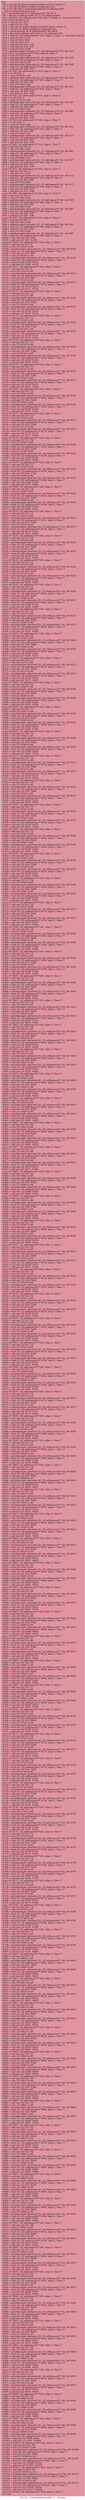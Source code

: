 digraph "CFG for '_Z14multiplicacionPiS_S_' function" {
	label="CFG for '_Z14multiplicacionPiS_S_' function";

	Node0x5a20400 [shape=record,color="#b70d28ff", style=filled, fillcolor="#b70d2870",label="{%3:\l  %4 = tail call i32 @llvm.amdgcn.workitem.id.x(), !range !4\l  %5 = tail call i32 @llvm.amdgcn.workgroup.id.x()\l  %6 = tail call align 4 dereferenceable(64) i8 addrspace(4)*\l... @llvm.amdgcn.dispatch.ptr()\l  %7 = getelementptr i8, i8 addrspace(4)* %6, i64 4\l  %8 = bitcast i8 addrspace(4)* %7 to i16 addrspace(4)*\l  %9 = load i16, i16 addrspace(4)* %8, align 4, !range !5, !invariant.load !6\l  %10 = zext i16 %9 to i32\l  %11 = mul i32 %5, %10\l  %12 = add i32 %11, %4\l  %13 = tail call i32 @llvm.amdgcn.workitem.id.y(), !range !4\l  %14 = tail call i32 @llvm.amdgcn.workgroup.id.y()\l  %15 = getelementptr i8, i8 addrspace(4)* %6, i64 6\l  %16 = bitcast i8 addrspace(4)* %15 to i16 addrspace(4)*\l  %17 = load i16, i16 addrspace(4)* %16, align 2, !range !5, !invariant.load !6\l  %18 = zext i16 %17 to i32\l  %19 = mul i32 %14, %18\l  %20 = add i32 %19, %13\l  %21 = mul nsw i32 %12, 100\l  %22 = add nsw i32 %20, %21\l  %23 = sext i32 %22 to i64\l  %24 = getelementptr inbounds i32, i32 addrspace(1)* %2, i64 %23\l  store i32 0, i32 addrspace(1)* %24, align 4, !tbaa !7\l  %25 = sext i32 %21 to i64\l  %26 = getelementptr inbounds i32, i32 addrspace(1)* %0, i64 %25\l  %27 = load i32, i32 addrspace(1)* %26, align 4, !tbaa !7\l  %28 = sext i32 %20 to i64\l  %29 = getelementptr inbounds i32, i32 addrspace(1)* %1, i64 %28\l  %30 = load i32, i32 addrspace(1)* %29, align 4, !tbaa !7\l  %31 = mul nsw i32 %30, %27\l  store i32 %31, i32 addrspace(1)* %24, align 4, !tbaa !7\l  %32 = or i32 %21, 1\l  %33 = sext i32 %32 to i64\l  %34 = getelementptr inbounds i32, i32 addrspace(1)* %0, i64 %33\l  %35 = load i32, i32 addrspace(1)* %34, align 4, !tbaa !7\l  %36 = add nsw i32 %20, 100\l  %37 = sext i32 %36 to i64\l  %38 = getelementptr inbounds i32, i32 addrspace(1)* %1, i64 %37\l  %39 = load i32, i32 addrspace(1)* %38, align 4, !tbaa !7\l  %40 = mul nsw i32 %39, %35\l  %41 = add nsw i32 %31, %40\l  store i32 %41, i32 addrspace(1)* %24, align 4, !tbaa !7\l  %42 = or i32 %21, 2\l  %43 = sext i32 %42 to i64\l  %44 = getelementptr inbounds i32, i32 addrspace(1)* %0, i64 %43\l  %45 = load i32, i32 addrspace(1)* %44, align 4, !tbaa !7\l  %46 = add nsw i32 %20, 200\l  %47 = sext i32 %46 to i64\l  %48 = getelementptr inbounds i32, i32 addrspace(1)* %1, i64 %47\l  %49 = load i32, i32 addrspace(1)* %48, align 4, !tbaa !7\l  %50 = mul nsw i32 %49, %45\l  %51 = add nsw i32 %41, %50\l  store i32 %51, i32 addrspace(1)* %24, align 4, !tbaa !7\l  %52 = or i32 %21, 3\l  %53 = sext i32 %52 to i64\l  %54 = getelementptr inbounds i32, i32 addrspace(1)* %0, i64 %53\l  %55 = load i32, i32 addrspace(1)* %54, align 4, !tbaa !7\l  %56 = add nsw i32 %20, 300\l  %57 = sext i32 %56 to i64\l  %58 = getelementptr inbounds i32, i32 addrspace(1)* %1, i64 %57\l  %59 = load i32, i32 addrspace(1)* %58, align 4, !tbaa !7\l  %60 = mul nsw i32 %59, %55\l  %61 = add nsw i32 %51, %60\l  store i32 %61, i32 addrspace(1)* %24, align 4, !tbaa !7\l  %62 = add nsw i32 %21, 4\l  %63 = sext i32 %62 to i64\l  %64 = getelementptr inbounds i32, i32 addrspace(1)* %0, i64 %63\l  %65 = load i32, i32 addrspace(1)* %64, align 4, !tbaa !7\l  %66 = add nsw i32 %20, 400\l  %67 = sext i32 %66 to i64\l  %68 = getelementptr inbounds i32, i32 addrspace(1)* %1, i64 %67\l  %69 = load i32, i32 addrspace(1)* %68, align 4, !tbaa !7\l  %70 = mul nsw i32 %69, %65\l  %71 = add nsw i32 %61, %70\l  store i32 %71, i32 addrspace(1)* %24, align 4, !tbaa !7\l  %72 = add nsw i32 %21, 5\l  %73 = sext i32 %72 to i64\l  %74 = getelementptr inbounds i32, i32 addrspace(1)* %0, i64 %73\l  %75 = load i32, i32 addrspace(1)* %74, align 4, !tbaa !7\l  %76 = add nsw i32 %20, 500\l  %77 = sext i32 %76 to i64\l  %78 = getelementptr inbounds i32, i32 addrspace(1)* %1, i64 %77\l  %79 = load i32, i32 addrspace(1)* %78, align 4, !tbaa !7\l  %80 = mul nsw i32 %79, %75\l  %81 = add nsw i32 %71, %80\l  store i32 %81, i32 addrspace(1)* %24, align 4, !tbaa !7\l  %82 = add nsw i32 %21, 6\l  %83 = sext i32 %82 to i64\l  %84 = getelementptr inbounds i32, i32 addrspace(1)* %0, i64 %83\l  %85 = load i32, i32 addrspace(1)* %84, align 4, !tbaa !7\l  %86 = add nsw i32 %20, 600\l  %87 = sext i32 %86 to i64\l  %88 = getelementptr inbounds i32, i32 addrspace(1)* %1, i64 %87\l  %89 = load i32, i32 addrspace(1)* %88, align 4, !tbaa !7\l  %90 = mul nsw i32 %89, %85\l  %91 = add nsw i32 %81, %90\l  store i32 %91, i32 addrspace(1)* %24, align 4, !tbaa !7\l  %92 = add nsw i32 %21, 7\l  %93 = sext i32 %92 to i64\l  %94 = getelementptr inbounds i32, i32 addrspace(1)* %0, i64 %93\l  %95 = load i32, i32 addrspace(1)* %94, align 4, !tbaa !7\l  %96 = add nsw i32 %20, 700\l  %97 = sext i32 %96 to i64\l  %98 = getelementptr inbounds i32, i32 addrspace(1)* %1, i64 %97\l  %99 = load i32, i32 addrspace(1)* %98, align 4, !tbaa !7\l  %100 = mul nsw i32 %99, %95\l  %101 = add nsw i32 %91, %100\l  store i32 %101, i32 addrspace(1)* %24, align 4, !tbaa !7\l  %102 = add nsw i32 %21, 8\l  %103 = sext i32 %102 to i64\l  %104 = getelementptr inbounds i32, i32 addrspace(1)* %0, i64 %103\l  %105 = load i32, i32 addrspace(1)* %104, align 4, !tbaa !7\l  %106 = add nsw i32 %20, 800\l  %107 = sext i32 %106 to i64\l  %108 = getelementptr inbounds i32, i32 addrspace(1)* %1, i64 %107\l  %109 = load i32, i32 addrspace(1)* %108, align 4, !tbaa !7\l  %110 = mul nsw i32 %109, %105\l  %111 = add nsw i32 %101, %110\l  store i32 %111, i32 addrspace(1)* %24, align 4, !tbaa !7\l  %112 = add nsw i32 %21, 9\l  %113 = sext i32 %112 to i64\l  %114 = getelementptr inbounds i32, i32 addrspace(1)* %0, i64 %113\l  %115 = load i32, i32 addrspace(1)* %114, align 4, !tbaa !7\l  %116 = add nsw i32 %20, 900\l  %117 = sext i32 %116 to i64\l  %118 = getelementptr inbounds i32, i32 addrspace(1)* %1, i64 %117\l  %119 = load i32, i32 addrspace(1)* %118, align 4, !tbaa !7\l  %120 = mul nsw i32 %119, %115\l  %121 = add nsw i32 %111, %120\l  store i32 %121, i32 addrspace(1)* %24, align 4, !tbaa !7\l  %122 = add nsw i32 %21, 10\l  %123 = sext i32 %122 to i64\l  %124 = getelementptr inbounds i32, i32 addrspace(1)* %0, i64 %123\l  %125 = load i32, i32 addrspace(1)* %124, align 4, !tbaa !7\l  %126 = add nsw i32 %20, 1000\l  %127 = sext i32 %126 to i64\l  %128 = getelementptr inbounds i32, i32 addrspace(1)* %1, i64 %127\l  %129 = load i32, i32 addrspace(1)* %128, align 4, !tbaa !7\l  %130 = mul nsw i32 %129, %125\l  %131 = add nsw i32 %121, %130\l  store i32 %131, i32 addrspace(1)* %24, align 4, !tbaa !7\l  %132 = add nsw i32 %21, 11\l  %133 = sext i32 %132 to i64\l  %134 = getelementptr inbounds i32, i32 addrspace(1)* %0, i64 %133\l  %135 = load i32, i32 addrspace(1)* %134, align 4, !tbaa !7\l  %136 = add nsw i32 %20, 1100\l  %137 = sext i32 %136 to i64\l  %138 = getelementptr inbounds i32, i32 addrspace(1)* %1, i64 %137\l  %139 = load i32, i32 addrspace(1)* %138, align 4, !tbaa !7\l  %140 = mul nsw i32 %139, %135\l  %141 = add nsw i32 %131, %140\l  store i32 %141, i32 addrspace(1)* %24, align 4, !tbaa !7\l  %142 = add nsw i32 %21, 12\l  %143 = sext i32 %142 to i64\l  %144 = getelementptr inbounds i32, i32 addrspace(1)* %0, i64 %143\l  %145 = load i32, i32 addrspace(1)* %144, align 4, !tbaa !7\l  %146 = add nsw i32 %20, 1200\l  %147 = sext i32 %146 to i64\l  %148 = getelementptr inbounds i32, i32 addrspace(1)* %1, i64 %147\l  %149 = load i32, i32 addrspace(1)* %148, align 4, !tbaa !7\l  %150 = mul nsw i32 %149, %145\l  %151 = add nsw i32 %141, %150\l  store i32 %151, i32 addrspace(1)* %24, align 4, !tbaa !7\l  %152 = add nsw i32 %21, 13\l  %153 = sext i32 %152 to i64\l  %154 = getelementptr inbounds i32, i32 addrspace(1)* %0, i64 %153\l  %155 = load i32, i32 addrspace(1)* %154, align 4, !tbaa !7\l  %156 = add nsw i32 %20, 1300\l  %157 = sext i32 %156 to i64\l  %158 = getelementptr inbounds i32, i32 addrspace(1)* %1, i64 %157\l  %159 = load i32, i32 addrspace(1)* %158, align 4, !tbaa !7\l  %160 = mul nsw i32 %159, %155\l  %161 = add nsw i32 %151, %160\l  store i32 %161, i32 addrspace(1)* %24, align 4, !tbaa !7\l  %162 = add nsw i32 %21, 14\l  %163 = sext i32 %162 to i64\l  %164 = getelementptr inbounds i32, i32 addrspace(1)* %0, i64 %163\l  %165 = load i32, i32 addrspace(1)* %164, align 4, !tbaa !7\l  %166 = add nsw i32 %20, 1400\l  %167 = sext i32 %166 to i64\l  %168 = getelementptr inbounds i32, i32 addrspace(1)* %1, i64 %167\l  %169 = load i32, i32 addrspace(1)* %168, align 4, !tbaa !7\l  %170 = mul nsw i32 %169, %165\l  %171 = add nsw i32 %161, %170\l  store i32 %171, i32 addrspace(1)* %24, align 4, !tbaa !7\l  %172 = add nsw i32 %21, 15\l  %173 = sext i32 %172 to i64\l  %174 = getelementptr inbounds i32, i32 addrspace(1)* %0, i64 %173\l  %175 = load i32, i32 addrspace(1)* %174, align 4, !tbaa !7\l  %176 = add nsw i32 %20, 1500\l  %177 = sext i32 %176 to i64\l  %178 = getelementptr inbounds i32, i32 addrspace(1)* %1, i64 %177\l  %179 = load i32, i32 addrspace(1)* %178, align 4, !tbaa !7\l  %180 = mul nsw i32 %179, %175\l  %181 = add nsw i32 %171, %180\l  store i32 %181, i32 addrspace(1)* %24, align 4, !tbaa !7\l  %182 = add nsw i32 %21, 16\l  %183 = sext i32 %182 to i64\l  %184 = getelementptr inbounds i32, i32 addrspace(1)* %0, i64 %183\l  %185 = load i32, i32 addrspace(1)* %184, align 4, !tbaa !7\l  %186 = add nsw i32 %20, 1600\l  %187 = sext i32 %186 to i64\l  %188 = getelementptr inbounds i32, i32 addrspace(1)* %1, i64 %187\l  %189 = load i32, i32 addrspace(1)* %188, align 4, !tbaa !7\l  %190 = mul nsw i32 %189, %185\l  %191 = add nsw i32 %181, %190\l  store i32 %191, i32 addrspace(1)* %24, align 4, !tbaa !7\l  %192 = add nsw i32 %21, 17\l  %193 = sext i32 %192 to i64\l  %194 = getelementptr inbounds i32, i32 addrspace(1)* %0, i64 %193\l  %195 = load i32, i32 addrspace(1)* %194, align 4, !tbaa !7\l  %196 = add nsw i32 %20, 1700\l  %197 = sext i32 %196 to i64\l  %198 = getelementptr inbounds i32, i32 addrspace(1)* %1, i64 %197\l  %199 = load i32, i32 addrspace(1)* %198, align 4, !tbaa !7\l  %200 = mul nsw i32 %199, %195\l  %201 = add nsw i32 %191, %200\l  store i32 %201, i32 addrspace(1)* %24, align 4, !tbaa !7\l  %202 = add nsw i32 %21, 18\l  %203 = sext i32 %202 to i64\l  %204 = getelementptr inbounds i32, i32 addrspace(1)* %0, i64 %203\l  %205 = load i32, i32 addrspace(1)* %204, align 4, !tbaa !7\l  %206 = add nsw i32 %20, 1800\l  %207 = sext i32 %206 to i64\l  %208 = getelementptr inbounds i32, i32 addrspace(1)* %1, i64 %207\l  %209 = load i32, i32 addrspace(1)* %208, align 4, !tbaa !7\l  %210 = mul nsw i32 %209, %205\l  %211 = add nsw i32 %201, %210\l  store i32 %211, i32 addrspace(1)* %24, align 4, !tbaa !7\l  %212 = add nsw i32 %21, 19\l  %213 = sext i32 %212 to i64\l  %214 = getelementptr inbounds i32, i32 addrspace(1)* %0, i64 %213\l  %215 = load i32, i32 addrspace(1)* %214, align 4, !tbaa !7\l  %216 = add nsw i32 %20, 1900\l  %217 = sext i32 %216 to i64\l  %218 = getelementptr inbounds i32, i32 addrspace(1)* %1, i64 %217\l  %219 = load i32, i32 addrspace(1)* %218, align 4, !tbaa !7\l  %220 = mul nsw i32 %219, %215\l  %221 = add nsw i32 %211, %220\l  store i32 %221, i32 addrspace(1)* %24, align 4, !tbaa !7\l  %222 = add nsw i32 %21, 20\l  %223 = sext i32 %222 to i64\l  %224 = getelementptr inbounds i32, i32 addrspace(1)* %0, i64 %223\l  %225 = load i32, i32 addrspace(1)* %224, align 4, !tbaa !7\l  %226 = add nsw i32 %20, 2000\l  %227 = sext i32 %226 to i64\l  %228 = getelementptr inbounds i32, i32 addrspace(1)* %1, i64 %227\l  %229 = load i32, i32 addrspace(1)* %228, align 4, !tbaa !7\l  %230 = mul nsw i32 %229, %225\l  %231 = add nsw i32 %221, %230\l  store i32 %231, i32 addrspace(1)* %24, align 4, !tbaa !7\l  %232 = add nsw i32 %21, 21\l  %233 = sext i32 %232 to i64\l  %234 = getelementptr inbounds i32, i32 addrspace(1)* %0, i64 %233\l  %235 = load i32, i32 addrspace(1)* %234, align 4, !tbaa !7\l  %236 = add nsw i32 %20, 2100\l  %237 = sext i32 %236 to i64\l  %238 = getelementptr inbounds i32, i32 addrspace(1)* %1, i64 %237\l  %239 = load i32, i32 addrspace(1)* %238, align 4, !tbaa !7\l  %240 = mul nsw i32 %239, %235\l  %241 = add nsw i32 %231, %240\l  store i32 %241, i32 addrspace(1)* %24, align 4, !tbaa !7\l  %242 = add nsw i32 %21, 22\l  %243 = sext i32 %242 to i64\l  %244 = getelementptr inbounds i32, i32 addrspace(1)* %0, i64 %243\l  %245 = load i32, i32 addrspace(1)* %244, align 4, !tbaa !7\l  %246 = add nsw i32 %20, 2200\l  %247 = sext i32 %246 to i64\l  %248 = getelementptr inbounds i32, i32 addrspace(1)* %1, i64 %247\l  %249 = load i32, i32 addrspace(1)* %248, align 4, !tbaa !7\l  %250 = mul nsw i32 %249, %245\l  %251 = add nsw i32 %241, %250\l  store i32 %251, i32 addrspace(1)* %24, align 4, !tbaa !7\l  %252 = add nsw i32 %21, 23\l  %253 = sext i32 %252 to i64\l  %254 = getelementptr inbounds i32, i32 addrspace(1)* %0, i64 %253\l  %255 = load i32, i32 addrspace(1)* %254, align 4, !tbaa !7\l  %256 = add nsw i32 %20, 2300\l  %257 = sext i32 %256 to i64\l  %258 = getelementptr inbounds i32, i32 addrspace(1)* %1, i64 %257\l  %259 = load i32, i32 addrspace(1)* %258, align 4, !tbaa !7\l  %260 = mul nsw i32 %259, %255\l  %261 = add nsw i32 %251, %260\l  store i32 %261, i32 addrspace(1)* %24, align 4, !tbaa !7\l  %262 = add nsw i32 %21, 24\l  %263 = sext i32 %262 to i64\l  %264 = getelementptr inbounds i32, i32 addrspace(1)* %0, i64 %263\l  %265 = load i32, i32 addrspace(1)* %264, align 4, !tbaa !7\l  %266 = add nsw i32 %20, 2400\l  %267 = sext i32 %266 to i64\l  %268 = getelementptr inbounds i32, i32 addrspace(1)* %1, i64 %267\l  %269 = load i32, i32 addrspace(1)* %268, align 4, !tbaa !7\l  %270 = mul nsw i32 %269, %265\l  %271 = add nsw i32 %261, %270\l  store i32 %271, i32 addrspace(1)* %24, align 4, !tbaa !7\l  %272 = add nsw i32 %21, 25\l  %273 = sext i32 %272 to i64\l  %274 = getelementptr inbounds i32, i32 addrspace(1)* %0, i64 %273\l  %275 = load i32, i32 addrspace(1)* %274, align 4, !tbaa !7\l  %276 = add nsw i32 %20, 2500\l  %277 = sext i32 %276 to i64\l  %278 = getelementptr inbounds i32, i32 addrspace(1)* %1, i64 %277\l  %279 = load i32, i32 addrspace(1)* %278, align 4, !tbaa !7\l  %280 = mul nsw i32 %279, %275\l  %281 = add nsw i32 %271, %280\l  store i32 %281, i32 addrspace(1)* %24, align 4, !tbaa !7\l  %282 = add nsw i32 %21, 26\l  %283 = sext i32 %282 to i64\l  %284 = getelementptr inbounds i32, i32 addrspace(1)* %0, i64 %283\l  %285 = load i32, i32 addrspace(1)* %284, align 4, !tbaa !7\l  %286 = add nsw i32 %20, 2600\l  %287 = sext i32 %286 to i64\l  %288 = getelementptr inbounds i32, i32 addrspace(1)* %1, i64 %287\l  %289 = load i32, i32 addrspace(1)* %288, align 4, !tbaa !7\l  %290 = mul nsw i32 %289, %285\l  %291 = add nsw i32 %281, %290\l  store i32 %291, i32 addrspace(1)* %24, align 4, !tbaa !7\l  %292 = add nsw i32 %21, 27\l  %293 = sext i32 %292 to i64\l  %294 = getelementptr inbounds i32, i32 addrspace(1)* %0, i64 %293\l  %295 = load i32, i32 addrspace(1)* %294, align 4, !tbaa !7\l  %296 = add nsw i32 %20, 2700\l  %297 = sext i32 %296 to i64\l  %298 = getelementptr inbounds i32, i32 addrspace(1)* %1, i64 %297\l  %299 = load i32, i32 addrspace(1)* %298, align 4, !tbaa !7\l  %300 = mul nsw i32 %299, %295\l  %301 = add nsw i32 %291, %300\l  store i32 %301, i32 addrspace(1)* %24, align 4, !tbaa !7\l  %302 = add nsw i32 %21, 28\l  %303 = sext i32 %302 to i64\l  %304 = getelementptr inbounds i32, i32 addrspace(1)* %0, i64 %303\l  %305 = load i32, i32 addrspace(1)* %304, align 4, !tbaa !7\l  %306 = add nsw i32 %20, 2800\l  %307 = sext i32 %306 to i64\l  %308 = getelementptr inbounds i32, i32 addrspace(1)* %1, i64 %307\l  %309 = load i32, i32 addrspace(1)* %308, align 4, !tbaa !7\l  %310 = mul nsw i32 %309, %305\l  %311 = add nsw i32 %301, %310\l  store i32 %311, i32 addrspace(1)* %24, align 4, !tbaa !7\l  %312 = add nsw i32 %21, 29\l  %313 = sext i32 %312 to i64\l  %314 = getelementptr inbounds i32, i32 addrspace(1)* %0, i64 %313\l  %315 = load i32, i32 addrspace(1)* %314, align 4, !tbaa !7\l  %316 = add nsw i32 %20, 2900\l  %317 = sext i32 %316 to i64\l  %318 = getelementptr inbounds i32, i32 addrspace(1)* %1, i64 %317\l  %319 = load i32, i32 addrspace(1)* %318, align 4, !tbaa !7\l  %320 = mul nsw i32 %319, %315\l  %321 = add nsw i32 %311, %320\l  store i32 %321, i32 addrspace(1)* %24, align 4, !tbaa !7\l  %322 = add nsw i32 %21, 30\l  %323 = sext i32 %322 to i64\l  %324 = getelementptr inbounds i32, i32 addrspace(1)* %0, i64 %323\l  %325 = load i32, i32 addrspace(1)* %324, align 4, !tbaa !7\l  %326 = add nsw i32 %20, 3000\l  %327 = sext i32 %326 to i64\l  %328 = getelementptr inbounds i32, i32 addrspace(1)* %1, i64 %327\l  %329 = load i32, i32 addrspace(1)* %328, align 4, !tbaa !7\l  %330 = mul nsw i32 %329, %325\l  %331 = add nsw i32 %321, %330\l  store i32 %331, i32 addrspace(1)* %24, align 4, !tbaa !7\l  %332 = add nsw i32 %21, 31\l  %333 = sext i32 %332 to i64\l  %334 = getelementptr inbounds i32, i32 addrspace(1)* %0, i64 %333\l  %335 = load i32, i32 addrspace(1)* %334, align 4, !tbaa !7\l  %336 = add nsw i32 %20, 3100\l  %337 = sext i32 %336 to i64\l  %338 = getelementptr inbounds i32, i32 addrspace(1)* %1, i64 %337\l  %339 = load i32, i32 addrspace(1)* %338, align 4, !tbaa !7\l  %340 = mul nsw i32 %339, %335\l  %341 = add nsw i32 %331, %340\l  store i32 %341, i32 addrspace(1)* %24, align 4, !tbaa !7\l  %342 = add nsw i32 %21, 32\l  %343 = sext i32 %342 to i64\l  %344 = getelementptr inbounds i32, i32 addrspace(1)* %0, i64 %343\l  %345 = load i32, i32 addrspace(1)* %344, align 4, !tbaa !7\l  %346 = add nsw i32 %20, 3200\l  %347 = sext i32 %346 to i64\l  %348 = getelementptr inbounds i32, i32 addrspace(1)* %1, i64 %347\l  %349 = load i32, i32 addrspace(1)* %348, align 4, !tbaa !7\l  %350 = mul nsw i32 %349, %345\l  %351 = add nsw i32 %341, %350\l  store i32 %351, i32 addrspace(1)* %24, align 4, !tbaa !7\l  %352 = add nsw i32 %21, 33\l  %353 = sext i32 %352 to i64\l  %354 = getelementptr inbounds i32, i32 addrspace(1)* %0, i64 %353\l  %355 = load i32, i32 addrspace(1)* %354, align 4, !tbaa !7\l  %356 = add nsw i32 %20, 3300\l  %357 = sext i32 %356 to i64\l  %358 = getelementptr inbounds i32, i32 addrspace(1)* %1, i64 %357\l  %359 = load i32, i32 addrspace(1)* %358, align 4, !tbaa !7\l  %360 = mul nsw i32 %359, %355\l  %361 = add nsw i32 %351, %360\l  store i32 %361, i32 addrspace(1)* %24, align 4, !tbaa !7\l  %362 = add nsw i32 %21, 34\l  %363 = sext i32 %362 to i64\l  %364 = getelementptr inbounds i32, i32 addrspace(1)* %0, i64 %363\l  %365 = load i32, i32 addrspace(1)* %364, align 4, !tbaa !7\l  %366 = add nsw i32 %20, 3400\l  %367 = sext i32 %366 to i64\l  %368 = getelementptr inbounds i32, i32 addrspace(1)* %1, i64 %367\l  %369 = load i32, i32 addrspace(1)* %368, align 4, !tbaa !7\l  %370 = mul nsw i32 %369, %365\l  %371 = add nsw i32 %361, %370\l  store i32 %371, i32 addrspace(1)* %24, align 4, !tbaa !7\l  %372 = add nsw i32 %21, 35\l  %373 = sext i32 %372 to i64\l  %374 = getelementptr inbounds i32, i32 addrspace(1)* %0, i64 %373\l  %375 = load i32, i32 addrspace(1)* %374, align 4, !tbaa !7\l  %376 = add nsw i32 %20, 3500\l  %377 = sext i32 %376 to i64\l  %378 = getelementptr inbounds i32, i32 addrspace(1)* %1, i64 %377\l  %379 = load i32, i32 addrspace(1)* %378, align 4, !tbaa !7\l  %380 = mul nsw i32 %379, %375\l  %381 = add nsw i32 %371, %380\l  store i32 %381, i32 addrspace(1)* %24, align 4, !tbaa !7\l  %382 = add nsw i32 %21, 36\l  %383 = sext i32 %382 to i64\l  %384 = getelementptr inbounds i32, i32 addrspace(1)* %0, i64 %383\l  %385 = load i32, i32 addrspace(1)* %384, align 4, !tbaa !7\l  %386 = add nsw i32 %20, 3600\l  %387 = sext i32 %386 to i64\l  %388 = getelementptr inbounds i32, i32 addrspace(1)* %1, i64 %387\l  %389 = load i32, i32 addrspace(1)* %388, align 4, !tbaa !7\l  %390 = mul nsw i32 %389, %385\l  %391 = add nsw i32 %381, %390\l  store i32 %391, i32 addrspace(1)* %24, align 4, !tbaa !7\l  %392 = add nsw i32 %21, 37\l  %393 = sext i32 %392 to i64\l  %394 = getelementptr inbounds i32, i32 addrspace(1)* %0, i64 %393\l  %395 = load i32, i32 addrspace(1)* %394, align 4, !tbaa !7\l  %396 = add nsw i32 %20, 3700\l  %397 = sext i32 %396 to i64\l  %398 = getelementptr inbounds i32, i32 addrspace(1)* %1, i64 %397\l  %399 = load i32, i32 addrspace(1)* %398, align 4, !tbaa !7\l  %400 = mul nsw i32 %399, %395\l  %401 = add nsw i32 %391, %400\l  store i32 %401, i32 addrspace(1)* %24, align 4, !tbaa !7\l  %402 = add nsw i32 %21, 38\l  %403 = sext i32 %402 to i64\l  %404 = getelementptr inbounds i32, i32 addrspace(1)* %0, i64 %403\l  %405 = load i32, i32 addrspace(1)* %404, align 4, !tbaa !7\l  %406 = add nsw i32 %20, 3800\l  %407 = sext i32 %406 to i64\l  %408 = getelementptr inbounds i32, i32 addrspace(1)* %1, i64 %407\l  %409 = load i32, i32 addrspace(1)* %408, align 4, !tbaa !7\l  %410 = mul nsw i32 %409, %405\l  %411 = add nsw i32 %401, %410\l  store i32 %411, i32 addrspace(1)* %24, align 4, !tbaa !7\l  %412 = add nsw i32 %21, 39\l  %413 = sext i32 %412 to i64\l  %414 = getelementptr inbounds i32, i32 addrspace(1)* %0, i64 %413\l  %415 = load i32, i32 addrspace(1)* %414, align 4, !tbaa !7\l  %416 = add nsw i32 %20, 3900\l  %417 = sext i32 %416 to i64\l  %418 = getelementptr inbounds i32, i32 addrspace(1)* %1, i64 %417\l  %419 = load i32, i32 addrspace(1)* %418, align 4, !tbaa !7\l  %420 = mul nsw i32 %419, %415\l  %421 = add nsw i32 %411, %420\l  store i32 %421, i32 addrspace(1)* %24, align 4, !tbaa !7\l  %422 = add nsw i32 %21, 40\l  %423 = sext i32 %422 to i64\l  %424 = getelementptr inbounds i32, i32 addrspace(1)* %0, i64 %423\l  %425 = load i32, i32 addrspace(1)* %424, align 4, !tbaa !7\l  %426 = add nsw i32 %20, 4000\l  %427 = sext i32 %426 to i64\l  %428 = getelementptr inbounds i32, i32 addrspace(1)* %1, i64 %427\l  %429 = load i32, i32 addrspace(1)* %428, align 4, !tbaa !7\l  %430 = mul nsw i32 %429, %425\l  %431 = add nsw i32 %421, %430\l  store i32 %431, i32 addrspace(1)* %24, align 4, !tbaa !7\l  %432 = add nsw i32 %21, 41\l  %433 = sext i32 %432 to i64\l  %434 = getelementptr inbounds i32, i32 addrspace(1)* %0, i64 %433\l  %435 = load i32, i32 addrspace(1)* %434, align 4, !tbaa !7\l  %436 = add nsw i32 %20, 4100\l  %437 = sext i32 %436 to i64\l  %438 = getelementptr inbounds i32, i32 addrspace(1)* %1, i64 %437\l  %439 = load i32, i32 addrspace(1)* %438, align 4, !tbaa !7\l  %440 = mul nsw i32 %439, %435\l  %441 = add nsw i32 %431, %440\l  store i32 %441, i32 addrspace(1)* %24, align 4, !tbaa !7\l  %442 = add nsw i32 %21, 42\l  %443 = sext i32 %442 to i64\l  %444 = getelementptr inbounds i32, i32 addrspace(1)* %0, i64 %443\l  %445 = load i32, i32 addrspace(1)* %444, align 4, !tbaa !7\l  %446 = add nsw i32 %20, 4200\l  %447 = sext i32 %446 to i64\l  %448 = getelementptr inbounds i32, i32 addrspace(1)* %1, i64 %447\l  %449 = load i32, i32 addrspace(1)* %448, align 4, !tbaa !7\l  %450 = mul nsw i32 %449, %445\l  %451 = add nsw i32 %441, %450\l  store i32 %451, i32 addrspace(1)* %24, align 4, !tbaa !7\l  %452 = add nsw i32 %21, 43\l  %453 = sext i32 %452 to i64\l  %454 = getelementptr inbounds i32, i32 addrspace(1)* %0, i64 %453\l  %455 = load i32, i32 addrspace(1)* %454, align 4, !tbaa !7\l  %456 = add nsw i32 %20, 4300\l  %457 = sext i32 %456 to i64\l  %458 = getelementptr inbounds i32, i32 addrspace(1)* %1, i64 %457\l  %459 = load i32, i32 addrspace(1)* %458, align 4, !tbaa !7\l  %460 = mul nsw i32 %459, %455\l  %461 = add nsw i32 %451, %460\l  store i32 %461, i32 addrspace(1)* %24, align 4, !tbaa !7\l  %462 = add nsw i32 %21, 44\l  %463 = sext i32 %462 to i64\l  %464 = getelementptr inbounds i32, i32 addrspace(1)* %0, i64 %463\l  %465 = load i32, i32 addrspace(1)* %464, align 4, !tbaa !7\l  %466 = add nsw i32 %20, 4400\l  %467 = sext i32 %466 to i64\l  %468 = getelementptr inbounds i32, i32 addrspace(1)* %1, i64 %467\l  %469 = load i32, i32 addrspace(1)* %468, align 4, !tbaa !7\l  %470 = mul nsw i32 %469, %465\l  %471 = add nsw i32 %461, %470\l  store i32 %471, i32 addrspace(1)* %24, align 4, !tbaa !7\l  %472 = add nsw i32 %21, 45\l  %473 = sext i32 %472 to i64\l  %474 = getelementptr inbounds i32, i32 addrspace(1)* %0, i64 %473\l  %475 = load i32, i32 addrspace(1)* %474, align 4, !tbaa !7\l  %476 = add nsw i32 %20, 4500\l  %477 = sext i32 %476 to i64\l  %478 = getelementptr inbounds i32, i32 addrspace(1)* %1, i64 %477\l  %479 = load i32, i32 addrspace(1)* %478, align 4, !tbaa !7\l  %480 = mul nsw i32 %479, %475\l  %481 = add nsw i32 %471, %480\l  store i32 %481, i32 addrspace(1)* %24, align 4, !tbaa !7\l  %482 = add nsw i32 %21, 46\l  %483 = sext i32 %482 to i64\l  %484 = getelementptr inbounds i32, i32 addrspace(1)* %0, i64 %483\l  %485 = load i32, i32 addrspace(1)* %484, align 4, !tbaa !7\l  %486 = add nsw i32 %20, 4600\l  %487 = sext i32 %486 to i64\l  %488 = getelementptr inbounds i32, i32 addrspace(1)* %1, i64 %487\l  %489 = load i32, i32 addrspace(1)* %488, align 4, !tbaa !7\l  %490 = mul nsw i32 %489, %485\l  %491 = add nsw i32 %481, %490\l  store i32 %491, i32 addrspace(1)* %24, align 4, !tbaa !7\l  %492 = add nsw i32 %21, 47\l  %493 = sext i32 %492 to i64\l  %494 = getelementptr inbounds i32, i32 addrspace(1)* %0, i64 %493\l  %495 = load i32, i32 addrspace(1)* %494, align 4, !tbaa !7\l  %496 = add nsw i32 %20, 4700\l  %497 = sext i32 %496 to i64\l  %498 = getelementptr inbounds i32, i32 addrspace(1)* %1, i64 %497\l  %499 = load i32, i32 addrspace(1)* %498, align 4, !tbaa !7\l  %500 = mul nsw i32 %499, %495\l  %501 = add nsw i32 %491, %500\l  store i32 %501, i32 addrspace(1)* %24, align 4, !tbaa !7\l  %502 = add nsw i32 %21, 48\l  %503 = sext i32 %502 to i64\l  %504 = getelementptr inbounds i32, i32 addrspace(1)* %0, i64 %503\l  %505 = load i32, i32 addrspace(1)* %504, align 4, !tbaa !7\l  %506 = add nsw i32 %20, 4800\l  %507 = sext i32 %506 to i64\l  %508 = getelementptr inbounds i32, i32 addrspace(1)* %1, i64 %507\l  %509 = load i32, i32 addrspace(1)* %508, align 4, !tbaa !7\l  %510 = mul nsw i32 %509, %505\l  %511 = add nsw i32 %501, %510\l  store i32 %511, i32 addrspace(1)* %24, align 4, !tbaa !7\l  %512 = add nsw i32 %21, 49\l  %513 = sext i32 %512 to i64\l  %514 = getelementptr inbounds i32, i32 addrspace(1)* %0, i64 %513\l  %515 = load i32, i32 addrspace(1)* %514, align 4, !tbaa !7\l  %516 = add nsw i32 %20, 4900\l  %517 = sext i32 %516 to i64\l  %518 = getelementptr inbounds i32, i32 addrspace(1)* %1, i64 %517\l  %519 = load i32, i32 addrspace(1)* %518, align 4, !tbaa !7\l  %520 = mul nsw i32 %519, %515\l  %521 = add nsw i32 %511, %520\l  store i32 %521, i32 addrspace(1)* %24, align 4, !tbaa !7\l  %522 = add nsw i32 %21, 50\l  %523 = sext i32 %522 to i64\l  %524 = getelementptr inbounds i32, i32 addrspace(1)* %0, i64 %523\l  %525 = load i32, i32 addrspace(1)* %524, align 4, !tbaa !7\l  %526 = add nsw i32 %20, 5000\l  %527 = sext i32 %526 to i64\l  %528 = getelementptr inbounds i32, i32 addrspace(1)* %1, i64 %527\l  %529 = load i32, i32 addrspace(1)* %528, align 4, !tbaa !7\l  %530 = mul nsw i32 %529, %525\l  %531 = add nsw i32 %521, %530\l  store i32 %531, i32 addrspace(1)* %24, align 4, !tbaa !7\l  %532 = add nsw i32 %21, 51\l  %533 = sext i32 %532 to i64\l  %534 = getelementptr inbounds i32, i32 addrspace(1)* %0, i64 %533\l  %535 = load i32, i32 addrspace(1)* %534, align 4, !tbaa !7\l  %536 = add nsw i32 %20, 5100\l  %537 = sext i32 %536 to i64\l  %538 = getelementptr inbounds i32, i32 addrspace(1)* %1, i64 %537\l  %539 = load i32, i32 addrspace(1)* %538, align 4, !tbaa !7\l  %540 = mul nsw i32 %539, %535\l  %541 = add nsw i32 %531, %540\l  store i32 %541, i32 addrspace(1)* %24, align 4, !tbaa !7\l  %542 = add nsw i32 %21, 52\l  %543 = sext i32 %542 to i64\l  %544 = getelementptr inbounds i32, i32 addrspace(1)* %0, i64 %543\l  %545 = load i32, i32 addrspace(1)* %544, align 4, !tbaa !7\l  %546 = add nsw i32 %20, 5200\l  %547 = sext i32 %546 to i64\l  %548 = getelementptr inbounds i32, i32 addrspace(1)* %1, i64 %547\l  %549 = load i32, i32 addrspace(1)* %548, align 4, !tbaa !7\l  %550 = mul nsw i32 %549, %545\l  %551 = add nsw i32 %541, %550\l  store i32 %551, i32 addrspace(1)* %24, align 4, !tbaa !7\l  %552 = add nsw i32 %21, 53\l  %553 = sext i32 %552 to i64\l  %554 = getelementptr inbounds i32, i32 addrspace(1)* %0, i64 %553\l  %555 = load i32, i32 addrspace(1)* %554, align 4, !tbaa !7\l  %556 = add nsw i32 %20, 5300\l  %557 = sext i32 %556 to i64\l  %558 = getelementptr inbounds i32, i32 addrspace(1)* %1, i64 %557\l  %559 = load i32, i32 addrspace(1)* %558, align 4, !tbaa !7\l  %560 = mul nsw i32 %559, %555\l  %561 = add nsw i32 %551, %560\l  store i32 %561, i32 addrspace(1)* %24, align 4, !tbaa !7\l  %562 = add nsw i32 %21, 54\l  %563 = sext i32 %562 to i64\l  %564 = getelementptr inbounds i32, i32 addrspace(1)* %0, i64 %563\l  %565 = load i32, i32 addrspace(1)* %564, align 4, !tbaa !7\l  %566 = add nsw i32 %20, 5400\l  %567 = sext i32 %566 to i64\l  %568 = getelementptr inbounds i32, i32 addrspace(1)* %1, i64 %567\l  %569 = load i32, i32 addrspace(1)* %568, align 4, !tbaa !7\l  %570 = mul nsw i32 %569, %565\l  %571 = add nsw i32 %561, %570\l  store i32 %571, i32 addrspace(1)* %24, align 4, !tbaa !7\l  %572 = add nsw i32 %21, 55\l  %573 = sext i32 %572 to i64\l  %574 = getelementptr inbounds i32, i32 addrspace(1)* %0, i64 %573\l  %575 = load i32, i32 addrspace(1)* %574, align 4, !tbaa !7\l  %576 = add nsw i32 %20, 5500\l  %577 = sext i32 %576 to i64\l  %578 = getelementptr inbounds i32, i32 addrspace(1)* %1, i64 %577\l  %579 = load i32, i32 addrspace(1)* %578, align 4, !tbaa !7\l  %580 = mul nsw i32 %579, %575\l  %581 = add nsw i32 %571, %580\l  store i32 %581, i32 addrspace(1)* %24, align 4, !tbaa !7\l  %582 = add nsw i32 %21, 56\l  %583 = sext i32 %582 to i64\l  %584 = getelementptr inbounds i32, i32 addrspace(1)* %0, i64 %583\l  %585 = load i32, i32 addrspace(1)* %584, align 4, !tbaa !7\l  %586 = add nsw i32 %20, 5600\l  %587 = sext i32 %586 to i64\l  %588 = getelementptr inbounds i32, i32 addrspace(1)* %1, i64 %587\l  %589 = load i32, i32 addrspace(1)* %588, align 4, !tbaa !7\l  %590 = mul nsw i32 %589, %585\l  %591 = add nsw i32 %581, %590\l  store i32 %591, i32 addrspace(1)* %24, align 4, !tbaa !7\l  %592 = add nsw i32 %21, 57\l  %593 = sext i32 %592 to i64\l  %594 = getelementptr inbounds i32, i32 addrspace(1)* %0, i64 %593\l  %595 = load i32, i32 addrspace(1)* %594, align 4, !tbaa !7\l  %596 = add nsw i32 %20, 5700\l  %597 = sext i32 %596 to i64\l  %598 = getelementptr inbounds i32, i32 addrspace(1)* %1, i64 %597\l  %599 = load i32, i32 addrspace(1)* %598, align 4, !tbaa !7\l  %600 = mul nsw i32 %599, %595\l  %601 = add nsw i32 %591, %600\l  store i32 %601, i32 addrspace(1)* %24, align 4, !tbaa !7\l  %602 = add nsw i32 %21, 58\l  %603 = sext i32 %602 to i64\l  %604 = getelementptr inbounds i32, i32 addrspace(1)* %0, i64 %603\l  %605 = load i32, i32 addrspace(1)* %604, align 4, !tbaa !7\l  %606 = add nsw i32 %20, 5800\l  %607 = sext i32 %606 to i64\l  %608 = getelementptr inbounds i32, i32 addrspace(1)* %1, i64 %607\l  %609 = load i32, i32 addrspace(1)* %608, align 4, !tbaa !7\l  %610 = mul nsw i32 %609, %605\l  %611 = add nsw i32 %601, %610\l  store i32 %611, i32 addrspace(1)* %24, align 4, !tbaa !7\l  %612 = add nsw i32 %21, 59\l  %613 = sext i32 %612 to i64\l  %614 = getelementptr inbounds i32, i32 addrspace(1)* %0, i64 %613\l  %615 = load i32, i32 addrspace(1)* %614, align 4, !tbaa !7\l  %616 = add nsw i32 %20, 5900\l  %617 = sext i32 %616 to i64\l  %618 = getelementptr inbounds i32, i32 addrspace(1)* %1, i64 %617\l  %619 = load i32, i32 addrspace(1)* %618, align 4, !tbaa !7\l  %620 = mul nsw i32 %619, %615\l  %621 = add nsw i32 %611, %620\l  store i32 %621, i32 addrspace(1)* %24, align 4, !tbaa !7\l  %622 = add nsw i32 %21, 60\l  %623 = sext i32 %622 to i64\l  %624 = getelementptr inbounds i32, i32 addrspace(1)* %0, i64 %623\l  %625 = load i32, i32 addrspace(1)* %624, align 4, !tbaa !7\l  %626 = add nsw i32 %20, 6000\l  %627 = sext i32 %626 to i64\l  %628 = getelementptr inbounds i32, i32 addrspace(1)* %1, i64 %627\l  %629 = load i32, i32 addrspace(1)* %628, align 4, !tbaa !7\l  %630 = mul nsw i32 %629, %625\l  %631 = add nsw i32 %621, %630\l  store i32 %631, i32 addrspace(1)* %24, align 4, !tbaa !7\l  %632 = add nsw i32 %21, 61\l  %633 = sext i32 %632 to i64\l  %634 = getelementptr inbounds i32, i32 addrspace(1)* %0, i64 %633\l  %635 = load i32, i32 addrspace(1)* %634, align 4, !tbaa !7\l  %636 = add nsw i32 %20, 6100\l  %637 = sext i32 %636 to i64\l  %638 = getelementptr inbounds i32, i32 addrspace(1)* %1, i64 %637\l  %639 = load i32, i32 addrspace(1)* %638, align 4, !tbaa !7\l  %640 = mul nsw i32 %639, %635\l  %641 = add nsw i32 %631, %640\l  store i32 %641, i32 addrspace(1)* %24, align 4, !tbaa !7\l  %642 = add nsw i32 %21, 62\l  %643 = sext i32 %642 to i64\l  %644 = getelementptr inbounds i32, i32 addrspace(1)* %0, i64 %643\l  %645 = load i32, i32 addrspace(1)* %644, align 4, !tbaa !7\l  %646 = add nsw i32 %20, 6200\l  %647 = sext i32 %646 to i64\l  %648 = getelementptr inbounds i32, i32 addrspace(1)* %1, i64 %647\l  %649 = load i32, i32 addrspace(1)* %648, align 4, !tbaa !7\l  %650 = mul nsw i32 %649, %645\l  %651 = add nsw i32 %641, %650\l  store i32 %651, i32 addrspace(1)* %24, align 4, !tbaa !7\l  %652 = add nsw i32 %21, 63\l  %653 = sext i32 %652 to i64\l  %654 = getelementptr inbounds i32, i32 addrspace(1)* %0, i64 %653\l  %655 = load i32, i32 addrspace(1)* %654, align 4, !tbaa !7\l  %656 = add nsw i32 %20, 6300\l  %657 = sext i32 %656 to i64\l  %658 = getelementptr inbounds i32, i32 addrspace(1)* %1, i64 %657\l  %659 = load i32, i32 addrspace(1)* %658, align 4, !tbaa !7\l  %660 = mul nsw i32 %659, %655\l  %661 = add nsw i32 %651, %660\l  store i32 %661, i32 addrspace(1)* %24, align 4, !tbaa !7\l  %662 = add nsw i32 %21, 64\l  %663 = sext i32 %662 to i64\l  %664 = getelementptr inbounds i32, i32 addrspace(1)* %0, i64 %663\l  %665 = load i32, i32 addrspace(1)* %664, align 4, !tbaa !7\l  %666 = add nsw i32 %20, 6400\l  %667 = sext i32 %666 to i64\l  %668 = getelementptr inbounds i32, i32 addrspace(1)* %1, i64 %667\l  %669 = load i32, i32 addrspace(1)* %668, align 4, !tbaa !7\l  %670 = mul nsw i32 %669, %665\l  %671 = add nsw i32 %661, %670\l  store i32 %671, i32 addrspace(1)* %24, align 4, !tbaa !7\l  %672 = add nsw i32 %21, 65\l  %673 = sext i32 %672 to i64\l  %674 = getelementptr inbounds i32, i32 addrspace(1)* %0, i64 %673\l  %675 = load i32, i32 addrspace(1)* %674, align 4, !tbaa !7\l  %676 = add nsw i32 %20, 6500\l  %677 = sext i32 %676 to i64\l  %678 = getelementptr inbounds i32, i32 addrspace(1)* %1, i64 %677\l  %679 = load i32, i32 addrspace(1)* %678, align 4, !tbaa !7\l  %680 = mul nsw i32 %679, %675\l  %681 = add nsw i32 %671, %680\l  store i32 %681, i32 addrspace(1)* %24, align 4, !tbaa !7\l  %682 = add nsw i32 %21, 66\l  %683 = sext i32 %682 to i64\l  %684 = getelementptr inbounds i32, i32 addrspace(1)* %0, i64 %683\l  %685 = load i32, i32 addrspace(1)* %684, align 4, !tbaa !7\l  %686 = add nsw i32 %20, 6600\l  %687 = sext i32 %686 to i64\l  %688 = getelementptr inbounds i32, i32 addrspace(1)* %1, i64 %687\l  %689 = load i32, i32 addrspace(1)* %688, align 4, !tbaa !7\l  %690 = mul nsw i32 %689, %685\l  %691 = add nsw i32 %681, %690\l  store i32 %691, i32 addrspace(1)* %24, align 4, !tbaa !7\l  %692 = add nsw i32 %21, 67\l  %693 = sext i32 %692 to i64\l  %694 = getelementptr inbounds i32, i32 addrspace(1)* %0, i64 %693\l  %695 = load i32, i32 addrspace(1)* %694, align 4, !tbaa !7\l  %696 = add nsw i32 %20, 6700\l  %697 = sext i32 %696 to i64\l  %698 = getelementptr inbounds i32, i32 addrspace(1)* %1, i64 %697\l  %699 = load i32, i32 addrspace(1)* %698, align 4, !tbaa !7\l  %700 = mul nsw i32 %699, %695\l  %701 = add nsw i32 %691, %700\l  store i32 %701, i32 addrspace(1)* %24, align 4, !tbaa !7\l  %702 = add nsw i32 %21, 68\l  %703 = sext i32 %702 to i64\l  %704 = getelementptr inbounds i32, i32 addrspace(1)* %0, i64 %703\l  %705 = load i32, i32 addrspace(1)* %704, align 4, !tbaa !7\l  %706 = add nsw i32 %20, 6800\l  %707 = sext i32 %706 to i64\l  %708 = getelementptr inbounds i32, i32 addrspace(1)* %1, i64 %707\l  %709 = load i32, i32 addrspace(1)* %708, align 4, !tbaa !7\l  %710 = mul nsw i32 %709, %705\l  %711 = add nsw i32 %701, %710\l  store i32 %711, i32 addrspace(1)* %24, align 4, !tbaa !7\l  %712 = add nsw i32 %21, 69\l  %713 = sext i32 %712 to i64\l  %714 = getelementptr inbounds i32, i32 addrspace(1)* %0, i64 %713\l  %715 = load i32, i32 addrspace(1)* %714, align 4, !tbaa !7\l  %716 = add nsw i32 %20, 6900\l  %717 = sext i32 %716 to i64\l  %718 = getelementptr inbounds i32, i32 addrspace(1)* %1, i64 %717\l  %719 = load i32, i32 addrspace(1)* %718, align 4, !tbaa !7\l  %720 = mul nsw i32 %719, %715\l  %721 = add nsw i32 %711, %720\l  store i32 %721, i32 addrspace(1)* %24, align 4, !tbaa !7\l  %722 = add nsw i32 %21, 70\l  %723 = sext i32 %722 to i64\l  %724 = getelementptr inbounds i32, i32 addrspace(1)* %0, i64 %723\l  %725 = load i32, i32 addrspace(1)* %724, align 4, !tbaa !7\l  %726 = add nsw i32 %20, 7000\l  %727 = sext i32 %726 to i64\l  %728 = getelementptr inbounds i32, i32 addrspace(1)* %1, i64 %727\l  %729 = load i32, i32 addrspace(1)* %728, align 4, !tbaa !7\l  %730 = mul nsw i32 %729, %725\l  %731 = add nsw i32 %721, %730\l  store i32 %731, i32 addrspace(1)* %24, align 4, !tbaa !7\l  %732 = add nsw i32 %21, 71\l  %733 = sext i32 %732 to i64\l  %734 = getelementptr inbounds i32, i32 addrspace(1)* %0, i64 %733\l  %735 = load i32, i32 addrspace(1)* %734, align 4, !tbaa !7\l  %736 = add nsw i32 %20, 7100\l  %737 = sext i32 %736 to i64\l  %738 = getelementptr inbounds i32, i32 addrspace(1)* %1, i64 %737\l  %739 = load i32, i32 addrspace(1)* %738, align 4, !tbaa !7\l  %740 = mul nsw i32 %739, %735\l  %741 = add nsw i32 %731, %740\l  store i32 %741, i32 addrspace(1)* %24, align 4, !tbaa !7\l  %742 = add nsw i32 %21, 72\l  %743 = sext i32 %742 to i64\l  %744 = getelementptr inbounds i32, i32 addrspace(1)* %0, i64 %743\l  %745 = load i32, i32 addrspace(1)* %744, align 4, !tbaa !7\l  %746 = add nsw i32 %20, 7200\l  %747 = sext i32 %746 to i64\l  %748 = getelementptr inbounds i32, i32 addrspace(1)* %1, i64 %747\l  %749 = load i32, i32 addrspace(1)* %748, align 4, !tbaa !7\l  %750 = mul nsw i32 %749, %745\l  %751 = add nsw i32 %741, %750\l  store i32 %751, i32 addrspace(1)* %24, align 4, !tbaa !7\l  %752 = add nsw i32 %21, 73\l  %753 = sext i32 %752 to i64\l  %754 = getelementptr inbounds i32, i32 addrspace(1)* %0, i64 %753\l  %755 = load i32, i32 addrspace(1)* %754, align 4, !tbaa !7\l  %756 = add nsw i32 %20, 7300\l  %757 = sext i32 %756 to i64\l  %758 = getelementptr inbounds i32, i32 addrspace(1)* %1, i64 %757\l  %759 = load i32, i32 addrspace(1)* %758, align 4, !tbaa !7\l  %760 = mul nsw i32 %759, %755\l  %761 = add nsw i32 %751, %760\l  store i32 %761, i32 addrspace(1)* %24, align 4, !tbaa !7\l  %762 = add nsw i32 %21, 74\l  %763 = sext i32 %762 to i64\l  %764 = getelementptr inbounds i32, i32 addrspace(1)* %0, i64 %763\l  %765 = load i32, i32 addrspace(1)* %764, align 4, !tbaa !7\l  %766 = add nsw i32 %20, 7400\l  %767 = sext i32 %766 to i64\l  %768 = getelementptr inbounds i32, i32 addrspace(1)* %1, i64 %767\l  %769 = load i32, i32 addrspace(1)* %768, align 4, !tbaa !7\l  %770 = mul nsw i32 %769, %765\l  %771 = add nsw i32 %761, %770\l  store i32 %771, i32 addrspace(1)* %24, align 4, !tbaa !7\l  %772 = add nsw i32 %21, 75\l  %773 = sext i32 %772 to i64\l  %774 = getelementptr inbounds i32, i32 addrspace(1)* %0, i64 %773\l  %775 = load i32, i32 addrspace(1)* %774, align 4, !tbaa !7\l  %776 = add nsw i32 %20, 7500\l  %777 = sext i32 %776 to i64\l  %778 = getelementptr inbounds i32, i32 addrspace(1)* %1, i64 %777\l  %779 = load i32, i32 addrspace(1)* %778, align 4, !tbaa !7\l  %780 = mul nsw i32 %779, %775\l  %781 = add nsw i32 %771, %780\l  store i32 %781, i32 addrspace(1)* %24, align 4, !tbaa !7\l  %782 = add nsw i32 %21, 76\l  %783 = sext i32 %782 to i64\l  %784 = getelementptr inbounds i32, i32 addrspace(1)* %0, i64 %783\l  %785 = load i32, i32 addrspace(1)* %784, align 4, !tbaa !7\l  %786 = add nsw i32 %20, 7600\l  %787 = sext i32 %786 to i64\l  %788 = getelementptr inbounds i32, i32 addrspace(1)* %1, i64 %787\l  %789 = load i32, i32 addrspace(1)* %788, align 4, !tbaa !7\l  %790 = mul nsw i32 %789, %785\l  %791 = add nsw i32 %781, %790\l  store i32 %791, i32 addrspace(1)* %24, align 4, !tbaa !7\l  %792 = add nsw i32 %21, 77\l  %793 = sext i32 %792 to i64\l  %794 = getelementptr inbounds i32, i32 addrspace(1)* %0, i64 %793\l  %795 = load i32, i32 addrspace(1)* %794, align 4, !tbaa !7\l  %796 = add nsw i32 %20, 7700\l  %797 = sext i32 %796 to i64\l  %798 = getelementptr inbounds i32, i32 addrspace(1)* %1, i64 %797\l  %799 = load i32, i32 addrspace(1)* %798, align 4, !tbaa !7\l  %800 = mul nsw i32 %799, %795\l  %801 = add nsw i32 %791, %800\l  store i32 %801, i32 addrspace(1)* %24, align 4, !tbaa !7\l  %802 = add nsw i32 %21, 78\l  %803 = sext i32 %802 to i64\l  %804 = getelementptr inbounds i32, i32 addrspace(1)* %0, i64 %803\l  %805 = load i32, i32 addrspace(1)* %804, align 4, !tbaa !7\l  %806 = add nsw i32 %20, 7800\l  %807 = sext i32 %806 to i64\l  %808 = getelementptr inbounds i32, i32 addrspace(1)* %1, i64 %807\l  %809 = load i32, i32 addrspace(1)* %808, align 4, !tbaa !7\l  %810 = mul nsw i32 %809, %805\l  %811 = add nsw i32 %801, %810\l  store i32 %811, i32 addrspace(1)* %24, align 4, !tbaa !7\l  %812 = add nsw i32 %21, 79\l  %813 = sext i32 %812 to i64\l  %814 = getelementptr inbounds i32, i32 addrspace(1)* %0, i64 %813\l  %815 = load i32, i32 addrspace(1)* %814, align 4, !tbaa !7\l  %816 = add nsw i32 %20, 7900\l  %817 = sext i32 %816 to i64\l  %818 = getelementptr inbounds i32, i32 addrspace(1)* %1, i64 %817\l  %819 = load i32, i32 addrspace(1)* %818, align 4, !tbaa !7\l  %820 = mul nsw i32 %819, %815\l  %821 = add nsw i32 %811, %820\l  store i32 %821, i32 addrspace(1)* %24, align 4, !tbaa !7\l  %822 = add nsw i32 %21, 80\l  %823 = sext i32 %822 to i64\l  %824 = getelementptr inbounds i32, i32 addrspace(1)* %0, i64 %823\l  %825 = load i32, i32 addrspace(1)* %824, align 4, !tbaa !7\l  %826 = add nsw i32 %20, 8000\l  %827 = sext i32 %826 to i64\l  %828 = getelementptr inbounds i32, i32 addrspace(1)* %1, i64 %827\l  %829 = load i32, i32 addrspace(1)* %828, align 4, !tbaa !7\l  %830 = mul nsw i32 %829, %825\l  %831 = add nsw i32 %821, %830\l  store i32 %831, i32 addrspace(1)* %24, align 4, !tbaa !7\l  %832 = add nsw i32 %21, 81\l  %833 = sext i32 %832 to i64\l  %834 = getelementptr inbounds i32, i32 addrspace(1)* %0, i64 %833\l  %835 = load i32, i32 addrspace(1)* %834, align 4, !tbaa !7\l  %836 = add nsw i32 %20, 8100\l  %837 = sext i32 %836 to i64\l  %838 = getelementptr inbounds i32, i32 addrspace(1)* %1, i64 %837\l  %839 = load i32, i32 addrspace(1)* %838, align 4, !tbaa !7\l  %840 = mul nsw i32 %839, %835\l  %841 = add nsw i32 %831, %840\l  store i32 %841, i32 addrspace(1)* %24, align 4, !tbaa !7\l  %842 = add nsw i32 %21, 82\l  %843 = sext i32 %842 to i64\l  %844 = getelementptr inbounds i32, i32 addrspace(1)* %0, i64 %843\l  %845 = load i32, i32 addrspace(1)* %844, align 4, !tbaa !7\l  %846 = add nsw i32 %20, 8200\l  %847 = sext i32 %846 to i64\l  %848 = getelementptr inbounds i32, i32 addrspace(1)* %1, i64 %847\l  %849 = load i32, i32 addrspace(1)* %848, align 4, !tbaa !7\l  %850 = mul nsw i32 %849, %845\l  %851 = add nsw i32 %841, %850\l  store i32 %851, i32 addrspace(1)* %24, align 4, !tbaa !7\l  %852 = add nsw i32 %21, 83\l  %853 = sext i32 %852 to i64\l  %854 = getelementptr inbounds i32, i32 addrspace(1)* %0, i64 %853\l  %855 = load i32, i32 addrspace(1)* %854, align 4, !tbaa !7\l  %856 = add nsw i32 %20, 8300\l  %857 = sext i32 %856 to i64\l  %858 = getelementptr inbounds i32, i32 addrspace(1)* %1, i64 %857\l  %859 = load i32, i32 addrspace(1)* %858, align 4, !tbaa !7\l  %860 = mul nsw i32 %859, %855\l  %861 = add nsw i32 %851, %860\l  store i32 %861, i32 addrspace(1)* %24, align 4, !tbaa !7\l  %862 = add nsw i32 %21, 84\l  %863 = sext i32 %862 to i64\l  %864 = getelementptr inbounds i32, i32 addrspace(1)* %0, i64 %863\l  %865 = load i32, i32 addrspace(1)* %864, align 4, !tbaa !7\l  %866 = add nsw i32 %20, 8400\l  %867 = sext i32 %866 to i64\l  %868 = getelementptr inbounds i32, i32 addrspace(1)* %1, i64 %867\l  %869 = load i32, i32 addrspace(1)* %868, align 4, !tbaa !7\l  %870 = mul nsw i32 %869, %865\l  %871 = add nsw i32 %861, %870\l  store i32 %871, i32 addrspace(1)* %24, align 4, !tbaa !7\l  %872 = add nsw i32 %21, 85\l  %873 = sext i32 %872 to i64\l  %874 = getelementptr inbounds i32, i32 addrspace(1)* %0, i64 %873\l  %875 = load i32, i32 addrspace(1)* %874, align 4, !tbaa !7\l  %876 = add nsw i32 %20, 8500\l  %877 = sext i32 %876 to i64\l  %878 = getelementptr inbounds i32, i32 addrspace(1)* %1, i64 %877\l  %879 = load i32, i32 addrspace(1)* %878, align 4, !tbaa !7\l  %880 = mul nsw i32 %879, %875\l  %881 = add nsw i32 %871, %880\l  store i32 %881, i32 addrspace(1)* %24, align 4, !tbaa !7\l  %882 = add nsw i32 %21, 86\l  %883 = sext i32 %882 to i64\l  %884 = getelementptr inbounds i32, i32 addrspace(1)* %0, i64 %883\l  %885 = load i32, i32 addrspace(1)* %884, align 4, !tbaa !7\l  %886 = add nsw i32 %20, 8600\l  %887 = sext i32 %886 to i64\l  %888 = getelementptr inbounds i32, i32 addrspace(1)* %1, i64 %887\l  %889 = load i32, i32 addrspace(1)* %888, align 4, !tbaa !7\l  %890 = mul nsw i32 %889, %885\l  %891 = add nsw i32 %881, %890\l  store i32 %891, i32 addrspace(1)* %24, align 4, !tbaa !7\l  %892 = add nsw i32 %21, 87\l  %893 = sext i32 %892 to i64\l  %894 = getelementptr inbounds i32, i32 addrspace(1)* %0, i64 %893\l  %895 = load i32, i32 addrspace(1)* %894, align 4, !tbaa !7\l  %896 = add nsw i32 %20, 8700\l  %897 = sext i32 %896 to i64\l  %898 = getelementptr inbounds i32, i32 addrspace(1)* %1, i64 %897\l  %899 = load i32, i32 addrspace(1)* %898, align 4, !tbaa !7\l  %900 = mul nsw i32 %899, %895\l  %901 = add nsw i32 %891, %900\l  store i32 %901, i32 addrspace(1)* %24, align 4, !tbaa !7\l  %902 = add nsw i32 %21, 88\l  %903 = sext i32 %902 to i64\l  %904 = getelementptr inbounds i32, i32 addrspace(1)* %0, i64 %903\l  %905 = load i32, i32 addrspace(1)* %904, align 4, !tbaa !7\l  %906 = add nsw i32 %20, 8800\l  %907 = sext i32 %906 to i64\l  %908 = getelementptr inbounds i32, i32 addrspace(1)* %1, i64 %907\l  %909 = load i32, i32 addrspace(1)* %908, align 4, !tbaa !7\l  %910 = mul nsw i32 %909, %905\l  %911 = add nsw i32 %901, %910\l  store i32 %911, i32 addrspace(1)* %24, align 4, !tbaa !7\l  %912 = add nsw i32 %21, 89\l  %913 = sext i32 %912 to i64\l  %914 = getelementptr inbounds i32, i32 addrspace(1)* %0, i64 %913\l  %915 = load i32, i32 addrspace(1)* %914, align 4, !tbaa !7\l  %916 = add nsw i32 %20, 8900\l  %917 = sext i32 %916 to i64\l  %918 = getelementptr inbounds i32, i32 addrspace(1)* %1, i64 %917\l  %919 = load i32, i32 addrspace(1)* %918, align 4, !tbaa !7\l  %920 = mul nsw i32 %919, %915\l  %921 = add nsw i32 %911, %920\l  store i32 %921, i32 addrspace(1)* %24, align 4, !tbaa !7\l  %922 = add nsw i32 %21, 90\l  %923 = sext i32 %922 to i64\l  %924 = getelementptr inbounds i32, i32 addrspace(1)* %0, i64 %923\l  %925 = load i32, i32 addrspace(1)* %924, align 4, !tbaa !7\l  %926 = add nsw i32 %20, 9000\l  %927 = sext i32 %926 to i64\l  %928 = getelementptr inbounds i32, i32 addrspace(1)* %1, i64 %927\l  %929 = load i32, i32 addrspace(1)* %928, align 4, !tbaa !7\l  %930 = mul nsw i32 %929, %925\l  %931 = add nsw i32 %921, %930\l  store i32 %931, i32 addrspace(1)* %24, align 4, !tbaa !7\l  %932 = add nsw i32 %21, 91\l  %933 = sext i32 %932 to i64\l  %934 = getelementptr inbounds i32, i32 addrspace(1)* %0, i64 %933\l  %935 = load i32, i32 addrspace(1)* %934, align 4, !tbaa !7\l  %936 = add nsw i32 %20, 9100\l  %937 = sext i32 %936 to i64\l  %938 = getelementptr inbounds i32, i32 addrspace(1)* %1, i64 %937\l  %939 = load i32, i32 addrspace(1)* %938, align 4, !tbaa !7\l  %940 = mul nsw i32 %939, %935\l  %941 = add nsw i32 %931, %940\l  store i32 %941, i32 addrspace(1)* %24, align 4, !tbaa !7\l  %942 = add nsw i32 %21, 92\l  %943 = sext i32 %942 to i64\l  %944 = getelementptr inbounds i32, i32 addrspace(1)* %0, i64 %943\l  %945 = load i32, i32 addrspace(1)* %944, align 4, !tbaa !7\l  %946 = add nsw i32 %20, 9200\l  %947 = sext i32 %946 to i64\l  %948 = getelementptr inbounds i32, i32 addrspace(1)* %1, i64 %947\l  %949 = load i32, i32 addrspace(1)* %948, align 4, !tbaa !7\l  %950 = mul nsw i32 %949, %945\l  %951 = add nsw i32 %941, %950\l  store i32 %951, i32 addrspace(1)* %24, align 4, !tbaa !7\l  %952 = add nsw i32 %21, 93\l  %953 = sext i32 %952 to i64\l  %954 = getelementptr inbounds i32, i32 addrspace(1)* %0, i64 %953\l  %955 = load i32, i32 addrspace(1)* %954, align 4, !tbaa !7\l  %956 = add nsw i32 %20, 9300\l  %957 = sext i32 %956 to i64\l  %958 = getelementptr inbounds i32, i32 addrspace(1)* %1, i64 %957\l  %959 = load i32, i32 addrspace(1)* %958, align 4, !tbaa !7\l  %960 = mul nsw i32 %959, %955\l  %961 = add nsw i32 %951, %960\l  store i32 %961, i32 addrspace(1)* %24, align 4, !tbaa !7\l  %962 = add nsw i32 %21, 94\l  %963 = sext i32 %962 to i64\l  %964 = getelementptr inbounds i32, i32 addrspace(1)* %0, i64 %963\l  %965 = load i32, i32 addrspace(1)* %964, align 4, !tbaa !7\l  %966 = add nsw i32 %20, 9400\l  %967 = sext i32 %966 to i64\l  %968 = getelementptr inbounds i32, i32 addrspace(1)* %1, i64 %967\l  %969 = load i32, i32 addrspace(1)* %968, align 4, !tbaa !7\l  %970 = mul nsw i32 %969, %965\l  %971 = add nsw i32 %961, %970\l  store i32 %971, i32 addrspace(1)* %24, align 4, !tbaa !7\l  %972 = add nsw i32 %21, 95\l  %973 = sext i32 %972 to i64\l  %974 = getelementptr inbounds i32, i32 addrspace(1)* %0, i64 %973\l  %975 = load i32, i32 addrspace(1)* %974, align 4, !tbaa !7\l  %976 = add nsw i32 %20, 9500\l  %977 = sext i32 %976 to i64\l  %978 = getelementptr inbounds i32, i32 addrspace(1)* %1, i64 %977\l  %979 = load i32, i32 addrspace(1)* %978, align 4, !tbaa !7\l  %980 = mul nsw i32 %979, %975\l  %981 = add nsw i32 %971, %980\l  store i32 %981, i32 addrspace(1)* %24, align 4, !tbaa !7\l  %982 = add nsw i32 %21, 96\l  %983 = sext i32 %982 to i64\l  %984 = getelementptr inbounds i32, i32 addrspace(1)* %0, i64 %983\l  %985 = load i32, i32 addrspace(1)* %984, align 4, !tbaa !7\l  %986 = add nsw i32 %20, 9600\l  %987 = sext i32 %986 to i64\l  %988 = getelementptr inbounds i32, i32 addrspace(1)* %1, i64 %987\l  %989 = load i32, i32 addrspace(1)* %988, align 4, !tbaa !7\l  %990 = mul nsw i32 %989, %985\l  %991 = add nsw i32 %981, %990\l  store i32 %991, i32 addrspace(1)* %24, align 4, !tbaa !7\l  %992 = add nsw i32 %21, 97\l  %993 = sext i32 %992 to i64\l  %994 = getelementptr inbounds i32, i32 addrspace(1)* %0, i64 %993\l  %995 = load i32, i32 addrspace(1)* %994, align 4, !tbaa !7\l  %996 = add nsw i32 %20, 9700\l  %997 = sext i32 %996 to i64\l  %998 = getelementptr inbounds i32, i32 addrspace(1)* %1, i64 %997\l  %999 = load i32, i32 addrspace(1)* %998, align 4, !tbaa !7\l  %1000 = mul nsw i32 %999, %995\l  %1001 = add nsw i32 %991, %1000\l  store i32 %1001, i32 addrspace(1)* %24, align 4, !tbaa !7\l  %1002 = add nsw i32 %21, 98\l  %1003 = sext i32 %1002 to i64\l  %1004 = getelementptr inbounds i32, i32 addrspace(1)* %0, i64 %1003\l  %1005 = load i32, i32 addrspace(1)* %1004, align 4, !tbaa !7\l  %1006 = add nsw i32 %20, 9800\l  %1007 = sext i32 %1006 to i64\l  %1008 = getelementptr inbounds i32, i32 addrspace(1)* %1, i64 %1007\l  %1009 = load i32, i32 addrspace(1)* %1008, align 4, !tbaa !7\l  %1010 = mul nsw i32 %1009, %1005\l  %1011 = add nsw i32 %1001, %1010\l  store i32 %1011, i32 addrspace(1)* %24, align 4, !tbaa !7\l  %1012 = add nsw i32 %21, 99\l  %1013 = sext i32 %1012 to i64\l  %1014 = getelementptr inbounds i32, i32 addrspace(1)* %0, i64 %1013\l  %1015 = load i32, i32 addrspace(1)* %1014, align 4, !tbaa !7\l  %1016 = add nsw i32 %20, 9900\l  %1017 = sext i32 %1016 to i64\l  %1018 = getelementptr inbounds i32, i32 addrspace(1)* %1, i64 %1017\l  %1019 = load i32, i32 addrspace(1)* %1018, align 4, !tbaa !7\l  %1020 = mul nsw i32 %1019, %1015\l  %1021 = add nsw i32 %1011, %1020\l  store i32 %1021, i32 addrspace(1)* %24, align 4, !tbaa !7\l  ret void\l}"];
}
